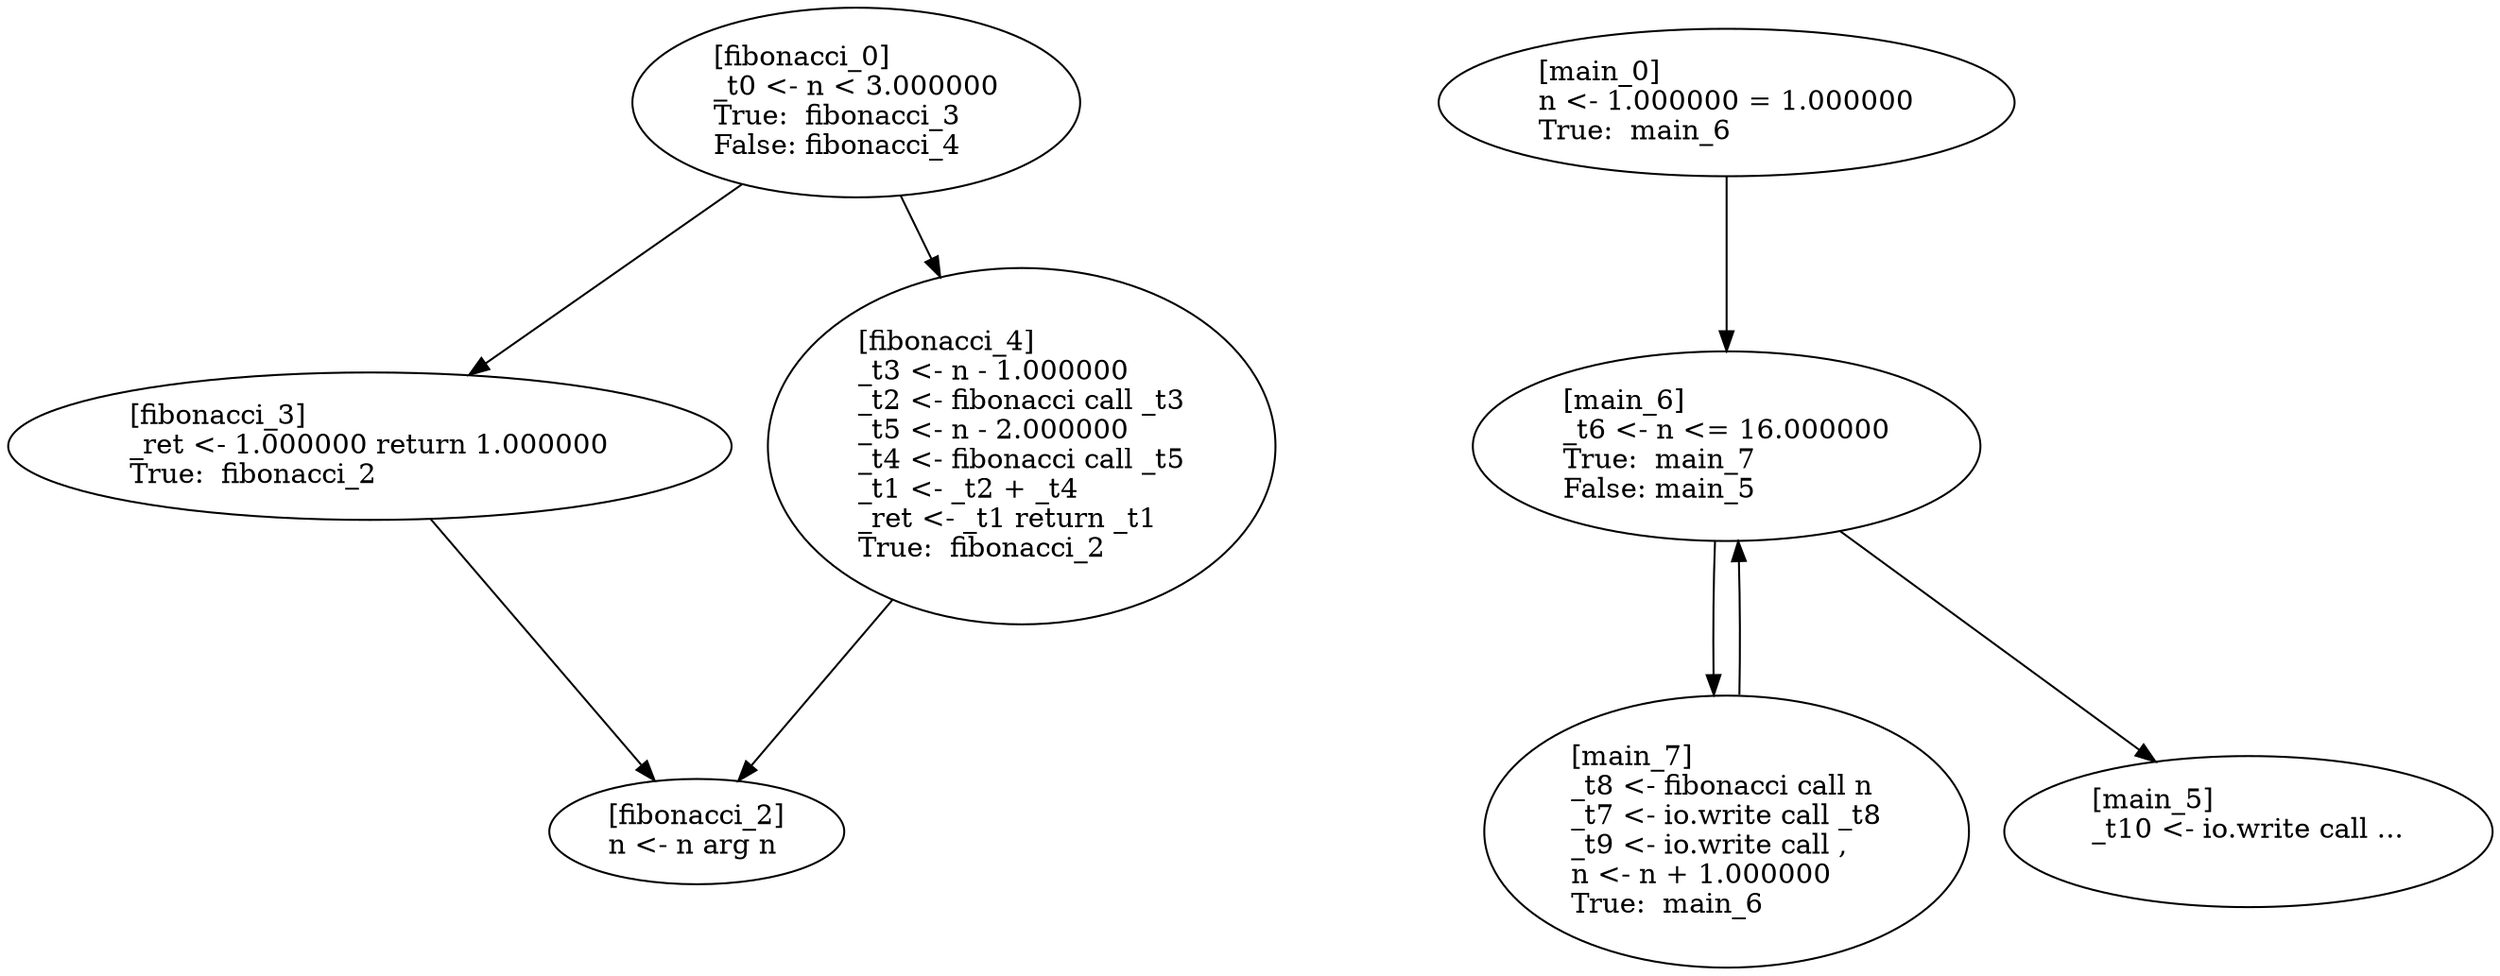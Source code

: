 digraph {
"00F80B48" [label="[fibonacci_0]\l_t0 <- n < 3.000000\lTrue:  fibonacci_3\lFalse: fibonacci_4\l"]
"00F80B48" -> "00F80C08"
"00F80B48" -> "00F80908"
"00F80908" [label="[fibonacci_4]\l_t3 <- n - 1.000000\l_t2 <- fibonacci call _t3\l_t5 <- n - 2.000000\l_t4 <- fibonacci call _t5\l_t1 <- _t2 + _t4\l_ret <- _t1 return _t1\lTrue:  fibonacci_2\l"]
"00F80908" -> "00F80BA8"
"00F80BA8" [label="[fibonacci_2]\ln <- n arg n\l"]
"00F80C08" [label="[fibonacci_3]\l_ret <- 1.000000 return 1.000000\lTrue:  fibonacci_2\l"]
"00F80C08" -> "00F80BA8"
"00F80248" [label="[main_0]\ln <- 1.000000 = 1.000000\lTrue:  main_6\l"]
"00F80248" -> "00FB0A18"
"00FB0A18" [label="[main_6]\l_t6 <- n <= 16.000000\lTrue:  main_7\lFalse: main_5\l"]
"00FB0A18" -> "00FB0898"
"00FB0A18" -> "00FB09B8"
"00FB0898" [label="[main_7]\l_t8 <- fibonacci call n\l_t7 <- io.write call _t8\l_t9 <- io.write call , \ln <- n + 1.000000\lTrue:  main_6\l"]
"00FB0898" -> "00FB0A18"
"00FB09B8" [label="[main_5]\l_t10 <- io.write call ...\n\l"]
}